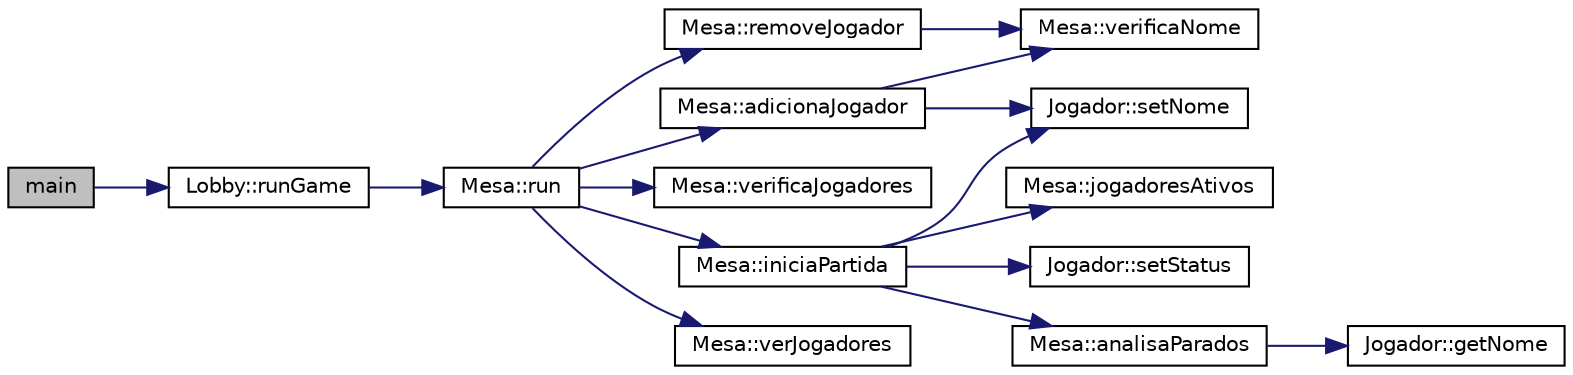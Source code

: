 digraph "main"
{
  edge [fontname="Helvetica",fontsize="10",labelfontname="Helvetica",labelfontsize="10"];
  node [fontname="Helvetica",fontsize="10",shape=record];
  rankdir="LR";
  Node1 [label="main",height=0.2,width=0.4,color="black", fillcolor="grey75", style="filled", fontcolor="black"];
  Node1 -> Node2 [color="midnightblue",fontsize="10",style="solid",fontname="Helvetica"];
  Node2 [label="Lobby::runGame",height=0.2,width=0.4,color="black", fillcolor="white", style="filled",URL="$class_lobby.html#ad2e0ed41f1b35709445d60221d311d98",tooltip="Responsavel por iniciar uma Mesa ou sair do Programa. "];
  Node2 -> Node3 [color="midnightblue",fontsize="10",style="solid",fontname="Helvetica"];
  Node3 [label="Mesa::run",height=0.2,width=0.4,color="black", fillcolor="white", style="filled",URL="$class_mesa.html#a129bc8199f83880303f1b655eca5d95d",tooltip="Inicia os procedimentos da criação de uma mesa. "];
  Node3 -> Node4 [color="midnightblue",fontsize="10",style="solid",fontname="Helvetica"];
  Node4 [label="Mesa::adicionaJogador",height=0.2,width=0.4,color="black", fillcolor="white", style="filled",URL="$class_mesa.html#a06b001e907762c73065230bbae1b7272",tooltip="Adiciona o jogado com um nome (fornecido pelo usuário) ao vector de jogadores. "];
  Node4 -> Node5 [color="midnightblue",fontsize="10",style="solid",fontname="Helvetica"];
  Node5 [label="Jogador::setNome",height=0.2,width=0.4,color="black", fillcolor="white", style="filled",URL="$class_jogador.html#a0d9f47c126ff7fd73863c1bcba346afe",tooltip="Coloca Nome. "];
  Node4 -> Node6 [color="midnightblue",fontsize="10",style="solid",fontname="Helvetica"];
  Node6 [label="Mesa::verificaNome",height=0.2,width=0.4,color="black", fillcolor="white", style="filled",URL="$class_mesa.html#a715c27c9ee8f28326037d7388dc1db44",tooltip="verifica se um nome já está no vector "];
  Node3 -> Node7 [color="midnightblue",fontsize="10",style="solid",fontname="Helvetica"];
  Node7 [label="Mesa::removeJogador",height=0.2,width=0.4,color="black", fillcolor="white", style="filled",URL="$class_mesa.html#a36f917140d77099e2da7a26586df04e8",tooltip="Remove um jogador a partir de um nome fornecido pelo usuário. "];
  Node7 -> Node6 [color="midnightblue",fontsize="10",style="solid",fontname="Helvetica"];
  Node3 -> Node8 [color="midnightblue",fontsize="10",style="solid",fontname="Helvetica"];
  Node8 [label="Mesa::verificaJogadores",height=0.2,width=0.4,color="black", fillcolor="white", style="filled",URL="$class_mesa.html#a0663b85e664e3cf23b21e32ecac6cd87",tooltip="Verifica tamanho mínimo dos jogadores para iniciar uma partida. "];
  Node3 -> Node9 [color="midnightblue",fontsize="10",style="solid",fontname="Helvetica"];
  Node9 [label="Mesa::iniciaPartida",height=0.2,width=0.4,color="black", fillcolor="white", style="filled",URL="$class_mesa.html#ab4bb38a6eb841eeaf81ee09f379a8121",tooltip="Inicia uma partida. "];
  Node9 -> Node10 [color="midnightblue",fontsize="10",style="solid",fontname="Helvetica"];
  Node10 [label="Mesa::jogadoresAtivos",height=0.2,width=0.4,color="black", fillcolor="white", style="filled",URL="$class_mesa.html#ab444fffc132ebf700dcca5ebd5d533a3",tooltip="Função que printa na tela todos os jogadores ativos na rodada. "];
  Node9 -> Node5 [color="midnightblue",fontsize="10",style="solid",fontname="Helvetica"];
  Node9 -> Node11 [color="midnightblue",fontsize="10",style="solid",fontname="Helvetica"];
  Node11 [label="Jogador::setStatus",height=0.2,width=0.4,color="black", fillcolor="white", style="filled",URL="$class_jogador.html#ae3fbee4756dafc8a7b1775d54c1ddf5b",tooltip="Modifica o status do jogador. "];
  Node9 -> Node12 [color="midnightblue",fontsize="10",style="solid",fontname="Helvetica"];
  Node12 [label="Mesa::analisaParados",height=0.2,width=0.4,color="black", fillcolor="white", style="filled",URL="$class_mesa.html#a02449e4a37f8f32f1315fa954a8a52f8",tooltip="Analisa os jogadores parados para saber qual chegou mais perto do valor chave. "];
  Node12 -> Node13 [color="midnightblue",fontsize="10",style="solid",fontname="Helvetica"];
  Node13 [label="Jogador::getNome",height=0.2,width=0.4,color="black", fillcolor="white", style="filled",URL="$class_jogador.html#ad99c974eb0be82064fbca936adc246d9",tooltip="Pega valor da variável Nome. "];
  Node3 -> Node14 [color="midnightblue",fontsize="10",style="solid",fontname="Helvetica"];
  Node14 [label="Mesa::verJogadores",height=0.2,width=0.4,color="black", fillcolor="white", style="filled",URL="$class_mesa.html#a63dd2dcf7d7786b864e774427cb60bab",tooltip="Printa na saida padrão todos os jogadores cadastrados. "];
}
